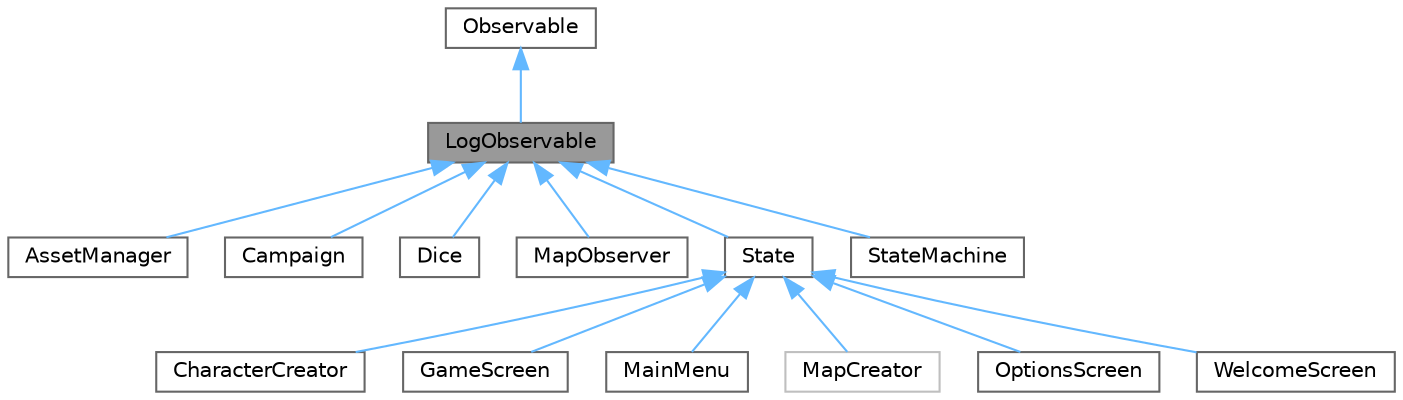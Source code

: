 digraph "LogObservable"
{
 // LATEX_PDF_SIZE
  bgcolor="transparent";
  edge [fontname=Helvetica,fontsize=10,labelfontname=Helvetica,labelfontsize=10];
  node [fontname=Helvetica,fontsize=10,shape=box,height=0.2,width=0.4];
  Node1 [id="Node000001",label="LogObservable",height=0.2,width=0.4,color="gray40", fillcolor="grey60", style="filled", fontcolor="black",tooltip="The LogObservable class is responsible for notifying its observers about log events...."];
  Node2 -> Node1 [id="edge1_Node000001_Node000002",dir="back",color="steelblue1",style="solid",tooltip=" "];
  Node2 [id="Node000002",label="Observable",height=0.2,width=0.4,color="gray40", fillcolor="white", style="filled",URL="$class_observable.html",tooltip="The Observable class represents an object that can be observed by multiple observers."];
  Node1 -> Node3 [id="edge2_Node000001_Node000003",dir="back",color="steelblue1",style="solid",tooltip=" "];
  Node3 [id="Node000003",label="AssetManager",height=0.2,width=0.4,color="gray40", fillcolor="white", style="filled",URL="$class_asset_manager.html",tooltip="The AssetManager class is responsible for loading and managing game assets such as textures and fonts..."];
  Node1 -> Node4 [id="edge3_Node000001_Node000004",dir="back",color="steelblue1",style="solid",tooltip=" "];
  Node4 [id="Node000004",label="Campaign",height=0.2,width=0.4,color="gray40", fillcolor="white", style="filled",URL="$class_campaign.html",tooltip="Represents a campaign consisting of multiple maps and their connections."];
  Node1 -> Node5 [id="edge4_Node000001_Node000005",dir="back",color="steelblue1",style="solid",tooltip=" "];
  Node5 [id="Node000005",label="Dice",height=0.2,width=0.4,color="gray40", fillcolor="white", style="filled",URL="$class_dice.html",tooltip="Class for the Dice in the game."];
  Node1 -> Node6 [id="edge5_Node000001_Node000006",dir="back",color="steelblue1",style="solid",tooltip=" "];
  Node6 [id="Node000006",label="MapObserver",height=0.2,width=0.4,color="gray40", fillcolor="white", style="filled",URL="$class_map_observer.html",tooltip="A class that observes and displays a map."];
  Node1 -> Node7 [id="edge6_Node000001_Node000007",dir="back",color="steelblue1",style="solid",tooltip=" "];
  Node7 [id="Node000007",label="State",height=0.2,width=0.4,color="gray40", fillcolor="white", style="filled",URL="$class_state.html",tooltip="The State class is an abstract base class for implementing different states in a game."];
  Node7 -> Node8 [id="edge7_Node000007_Node000008",dir="back",color="steelblue1",style="solid",tooltip=" "];
  Node8 [id="Node000008",label="CharacterCreator",height=0.2,width=0.4,color="gray40", fillcolor="white", style="filled",URL="$class_character_creator.html",tooltip="Represents the character creation state in the game."];
  Node7 -> Node9 [id="edge8_Node000007_Node000009",dir="back",color="steelblue1",style="solid",tooltip=" "];
  Node9 [id="Node000009",label="GameScreen",height=0.2,width=0.4,color="gray40", fillcolor="white", style="filled",URL="$class_game_screen.html",tooltip="Represents the game screen state."];
  Node7 -> Node10 [id="edge9_Node000007_Node000010",dir="back",color="steelblue1",style="solid",tooltip=" "];
  Node10 [id="Node000010",label="MainMenu",height=0.2,width=0.4,color="gray40", fillcolor="white", style="filled",URL="$class_main_menu.html",tooltip="Represents the main menu state of the game."];
  Node7 -> Node11 [id="edge10_Node000007_Node000011",dir="back",color="steelblue1",style="solid",tooltip=" "];
  Node11 [id="Node000011",label="MapCreator",height=0.2,width=0.4,color="grey75", fillcolor="white", style="filled",URL="$class_map_creator.html",tooltip=" "];
  Node7 -> Node12 [id="edge11_Node000007_Node000012",dir="back",color="steelblue1",style="solid",tooltip=" "];
  Node12 [id="Node000012",label="OptionsScreen",height=0.2,width=0.4,color="gray40", fillcolor="white", style="filled",URL="$class_options_screen.html",tooltip="Represents the options screen state of the game."];
  Node7 -> Node13 [id="edge12_Node000007_Node000013",dir="back",color="steelblue1",style="solid",tooltip=" "];
  Node13 [id="Node000013",label="WelcomeScreen",height=0.2,width=0.4,color="gray40", fillcolor="white", style="filled",URL="$class_welcome_screen.html",tooltip="Represents the welcome screen state of the game."];
  Node1 -> Node14 [id="edge13_Node000001_Node000014",dir="back",color="steelblue1",style="solid",tooltip=" "];
  Node14 [id="Node000014",label="StateMachine",height=0.2,width=0.4,color="gray40", fillcolor="white", style="filled",URL="$class_state_machine.html",tooltip="Represents a state machine that manages different states."];
}
